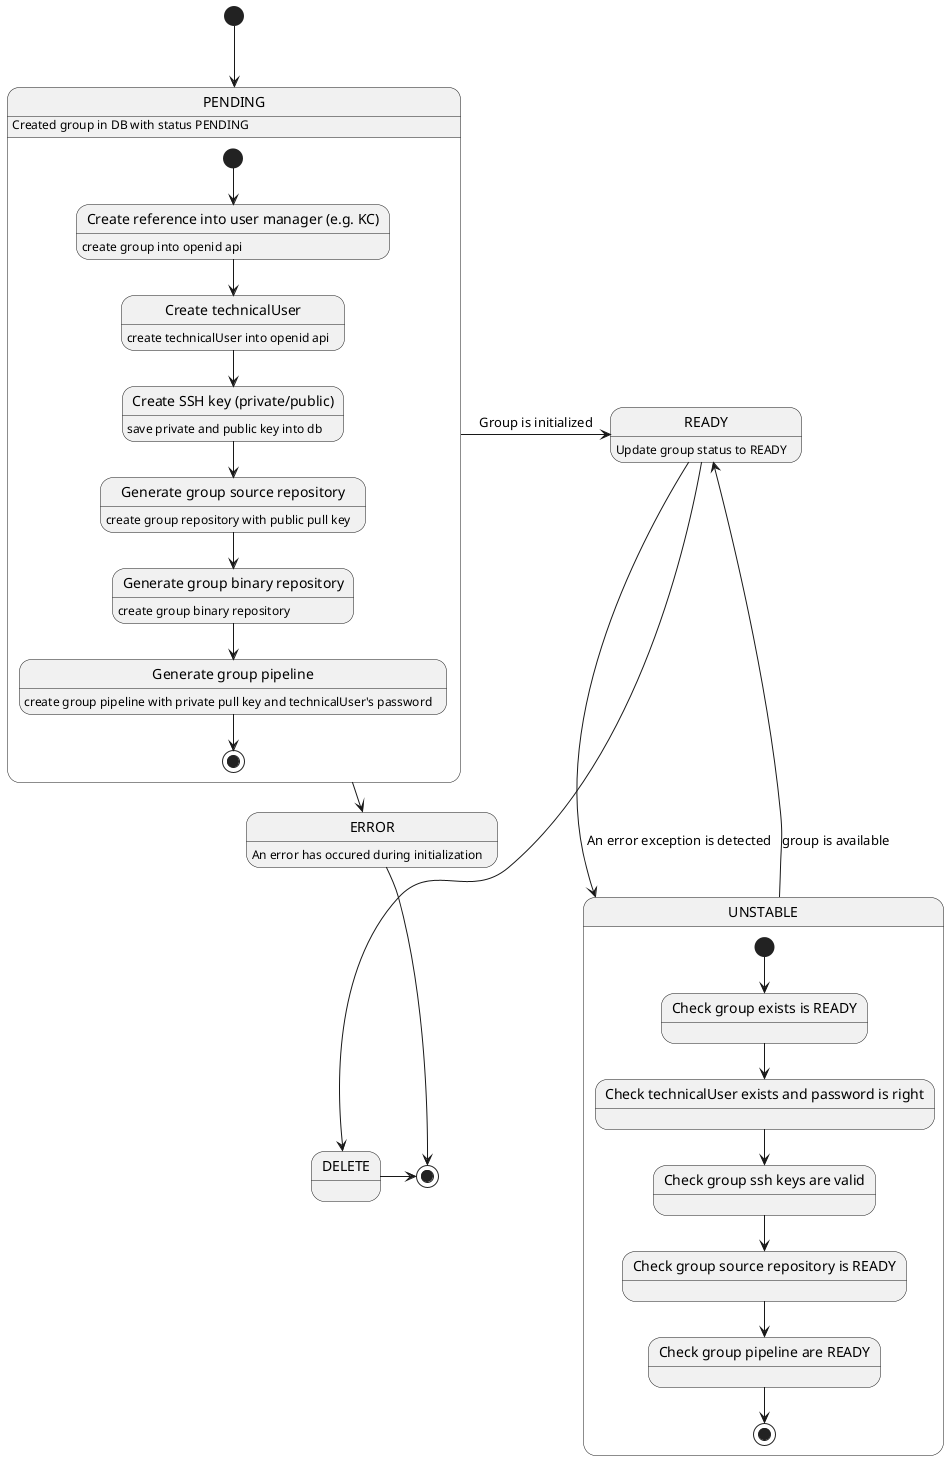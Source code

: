 @startuml
[*] --> PENDING
PENDING : Created group in DB with status PENDING
ERROR : An error has occured during initialization
state PENDING {
    state "Create reference into user manager (e.g. KC)" as createIntoUserManager : create group into openid api
    state "Create technicalUser" as createTechnicalUserIntoUserManager : create technicalUser into openid api
    state "Create SSH key (private/public)" as generateSshKey : save private and public key into db
    state "Generate group source repository" as generateGroupSourceRepository : create group repository with public pull key
    state "Generate group pipeline" as generateGroupPipeline : create group pipeline with private pull key and technicalUser's password
    state "Generate group binary repository" as generateGroupBinaryRepository : create group binary repository
    [*] --> createIntoUserManager
    createIntoUserManager --> createTechnicalUserIntoUserManager
    createTechnicalUserIntoUserManager --> generateSshKey
    generateSshKey --> generateGroupSourceRepository
    generateGroupSourceRepository --> generateGroupBinaryRepository
    generateGroupBinaryRepository --> generateGroupPipeline
    generateGroupPipeline --> [*]
}
ERROR -> [*]
PENDING -> READY : Group is initialized
PENDING -> ERROR
READY : Update group status to READY
READY --> UNSTABLE : An error exception is detected
state UNSTABLE {
    state "Check group exists is READY" as checkUserManager
    state "Check technicalUser exists and password is right" as checkTechnicalUser
    state "Check group ssh keys are valid" as checkSshKeyValidity
    state "Check group source repository is READY" as checkSourceRepository
    state "Check group pipeline are READY" as checkPipeline
    [*] --> checkUserManager
    checkUserManager --> checkTechnicalUser
    checkTechnicalUser --> checkSshKeyValidity
    checkSshKeyValidity --> checkSourceRepository
    checkSourceRepository --> checkPipeline
    checkPipeline --> [*]
}
UNSTABLE -> READY : group is available
READY --> DELETE
DELETE -> [*]

@enduml